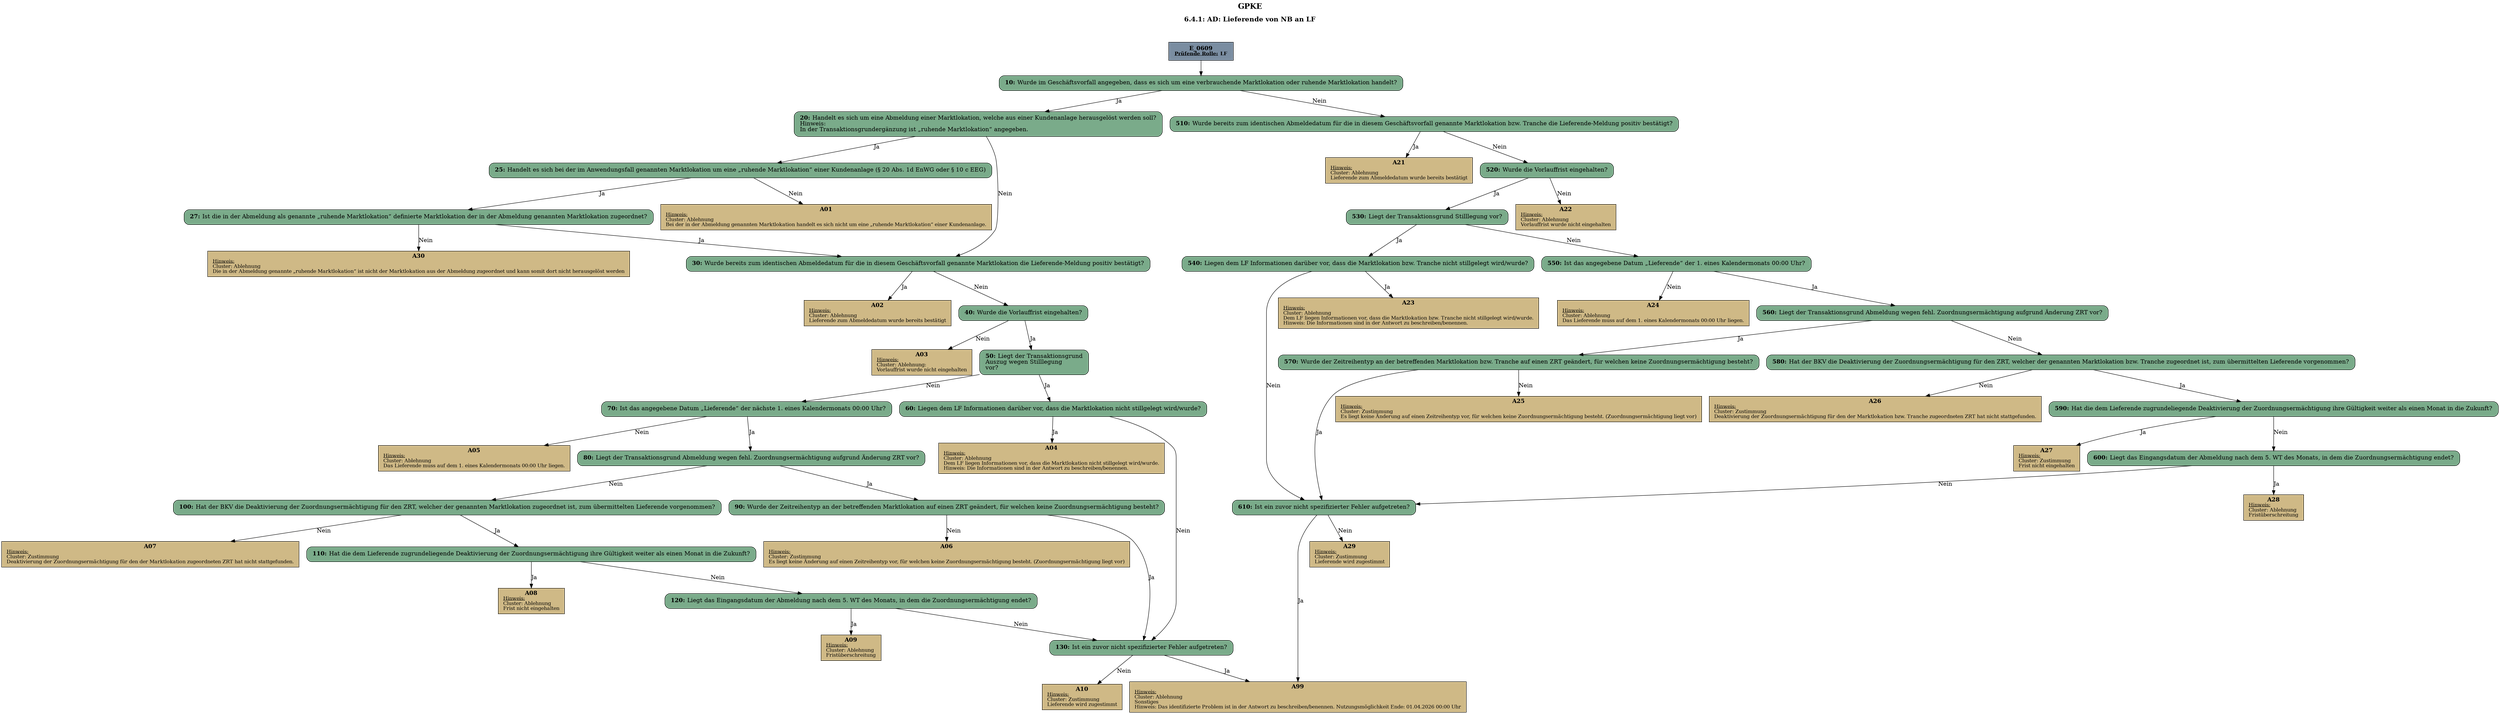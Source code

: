 digraph D {
    labelloc="t";
    label=<<B><FONT POINT-SIZE="18">GPKE</FONT></B><BR/><BR/><B><FONT POINT-SIZE="16">6.4.1: AD: Lieferende von NB an LF</FONT></B><BR/><BR/><BR/><BR/>>;
    "Start" [margin="0.2,0.12", shape=box, style=filled, fillcolor="#7a8da1", label=<<B>E_0609</B><BR align="center"/><FONT point-size="12"><B><U>Prüfende Rolle:</U> LF</B></FONT><BR align="center"/>>];
    "10" [margin="0.2,0.12", shape=box, style="filled,rounded", fillcolor="#7aab8a", label=<<B>10: </B>Wurde im Geschäftsvorfall angegeben, dass es sich um eine verbrauchende Marktlokation oder ruhende Marktlokation handelt?<BR align="left"/>>];
    "20" [margin="0.2,0.12", shape=box, style="filled,rounded", fillcolor="#7aab8a", label=<<B>20: </B>Handelt es sich um eine Abmeldung einer Marktlokation, welche aus einer Kundenanlage herausgelöst werden soll?<BR align="left"/>Hinweis: <BR align="left"/>In der Transaktionsgrundergänzung ist „ruhende Marktlokation“ angegeben.<BR align="left"/>>];
    "25" [margin="0.2,0.12", shape=box, style="filled,rounded", fillcolor="#7aab8a", label=<<B>25: </B>Handelt es sich bei der im Anwendungsfall genannten Marktlokation um eine „ruhende Marktlokation“ einer Kundenanlage (§ 20 Abs. 1d EnWG oder § 10 c EEG)<BR align="left"/>>];
    "A01" [margin="0.17,0.08", shape=box, style=filled, fillcolor="#cfb986", label=<<B>A01</B><BR align="center"/><FONT point-size="12"><U>Hinweis:</U><BR align="left"/>Cluster: Ablehnung<BR align="left"/>Bei der in der Abmeldung genannten Marktlokation handelt es sich nicht um eine „ruhende Marktlokation“ einer Kundenanlage.<BR align="left"/></FONT>>];
    "27" [margin="0.2,0.12", shape=box, style="filled,rounded", fillcolor="#7aab8a", label=<<B>27: </B>Ist die in der Abmeldung als genannte „ruhende Marktlokation“ definierte Marktlokation der in der Abmeldung genannten Marktlokation zugeordnet?<BR align="left"/>>];
    "A30" [margin="0.17,0.08", shape=box, style=filled, fillcolor="#cfb986", label=<<B>A30</B><BR align="center"/><FONT point-size="12"><U>Hinweis:</U><BR align="left"/>Cluster: Ablehnung<BR align="left"/>Die in der Abmeldung genannte „ruhende Marktlokation“ ist nicht der Marktlokation aus der Abmeldung zugeordnet und kann somit dort nicht herausgelöst werden<BR align="left"/></FONT>>];
    "30" [margin="0.2,0.12", shape=box, style="filled,rounded", fillcolor="#7aab8a", label=<<B>30: </B>Wurde bereits zum identischen Abmeldedatum für die in diesem Geschäftsvorfall genannte Marktlokation die Lieferende-Meldung positiv bestätigt?<BR align="left"/>>];
    "A02" [margin="0.17,0.08", shape=box, style=filled, fillcolor="#cfb986", label=<<B>A02</B><BR align="center"/><FONT point-size="12"><U>Hinweis:</U><BR align="left"/>Cluster: Ablehnung<BR align="left"/>Lieferende zum Abmeldedatum wurde bereits bestätigt<BR align="left"/></FONT>>];
    "40" [margin="0.2,0.12", shape=box, style="filled,rounded", fillcolor="#7aab8a", label=<<B>40: </B>Wurde die Vorlauffrist eingehalten?<BR align="left"/>>];
    "A03" [margin="0.17,0.08", shape=box, style=filled, fillcolor="#cfb986", label=<<B>A03</B><BR align="center"/><FONT point-size="12"><U>Hinweis:</U><BR align="left"/>Cluster: Ablehnung:<BR align="left"/>Vorlauffrist wurde nicht eingehalten<BR align="left"/></FONT>>];
    "50" [margin="0.2,0.12", shape=box, style="filled,rounded", fillcolor="#7aab8a", label=<<B>50: </B>Liegt der Transaktionsgrund<BR align="left"/>Auszug wegen Stilllegung<BR align="left"/>vor?<BR align="left"/>>];
    "60" [margin="0.2,0.12", shape=box, style="filled,rounded", fillcolor="#7aab8a", label=<<B>60: </B>Liegen dem LF Informationen darüber vor, dass die Marktlokation nicht stillgelegt wird/wurde?<BR align="left"/>>];
    "A04" [margin="0.17,0.08", shape=box, style=filled, fillcolor="#cfb986", label=<<B>A04</B><BR align="center"/><FONT point-size="12"><U>Hinweis:</U><BR align="left"/>Cluster: Ablehnung<BR align="left"/>Dem LF liegen Informationen vor, dass die Marktlokation nicht stillgelegt wird/wurde.<BR align="left"/>Hinweis: Die Informationen sind in der Antwort zu beschreiben/benennen.<BR align="left"/></FONT>>];
    "70" [margin="0.2,0.12", shape=box, style="filled,rounded", fillcolor="#7aab8a", label=<<B>70: </B>Ist das angegebene Datum „Lieferende“ der nächste 1. eines Kalendermonats 00:00 Uhr?<BR align="left"/>>];
    "A05" [margin="0.17,0.08", shape=box, style=filled, fillcolor="#cfb986", label=<<B>A05</B><BR align="center"/><FONT point-size="12"><U>Hinweis:</U><BR align="left"/>Cluster: Ablehnung<BR align="left"/>Das Lieferende muss auf dem 1. eines Kalendermonats 00:00 Uhr liegen.<BR align="left"/></FONT>>];
    "80" [margin="0.2,0.12", shape=box, style="filled,rounded", fillcolor="#7aab8a", label=<<B>80: </B>Liegt der Transaktionsgrund Abmeldung wegen fehl. Zuordnungsermächtigung aufgrund Änderung ZRT vor?<BR align="left"/>>];
    "90" [margin="0.2,0.12", shape=box, style="filled,rounded", fillcolor="#7aab8a", label=<<B>90: </B>Wurde der Zeitreihentyp an der betreffenden Marktlokation auf einen ZRT geändert, für welchen keine Zuordnungsermächtigung besteht?<BR align="left"/>>];
    "A06" [margin="0.17,0.08", shape=box, style=filled, fillcolor="#cfb986", label=<<B>A06</B><BR align="center"/><FONT point-size="12"><U>Hinweis:</U><BR align="left"/>Cluster: Zustimmung<BR align="left"/>Es liegt keine Änderung auf einen Zeitreihentyp vor, für welchen keine Zuordnungsermächtigung besteht. (Zuordnungsermächtigung liegt vor)<BR align="left"/></FONT>>];
    "100" [margin="0.2,0.12", shape=box, style="filled,rounded", fillcolor="#7aab8a", label=<<B>100: </B>Hat der BKV die Deaktivierung der Zuordnungsermächtigung für den ZRT, welcher der genannten Marktlokation zugeordnet ist, zum übermittelten Lieferende vorgenommen?<BR align="left"/>>];
    "A07" [margin="0.17,0.08", shape=box, style=filled, fillcolor="#cfb986", label=<<B>A07</B><BR align="center"/><FONT point-size="12"><U>Hinweis:</U><BR align="left"/>Cluster: Zustimmung<BR align="left"/>Deaktivierung der Zuordnungsermächtigung für den der Marktlokation zugeordneten ZRT hat nicht stattgefunden.<BR align="left"/></FONT>>];
    "110" [margin="0.2,0.12", shape=box, style="filled,rounded", fillcolor="#7aab8a", label=<<B>110: </B>Hat die dem Lieferende zugrundeliegende Deaktivierung der Zuordnungsermächtigung ihre Gültigkeit weiter als einen Monat in die Zukunft?<BR align="left"/>>];
    "A08" [margin="0.17,0.08", shape=box, style=filled, fillcolor="#cfb986", label=<<B>A08</B><BR align="center"/><FONT point-size="12"><U>Hinweis:</U><BR align="left"/>Cluster: Ablehnung <BR align="left"/>Frist nicht eingehalten<BR align="left"/></FONT>>];
    "120" [margin="0.2,0.12", shape=box, style="filled,rounded", fillcolor="#7aab8a", label=<<B>120: </B>Liegt das Eingangsdatum der Abmeldung nach dem 5. WT des Monats, in dem die Zuordnungsermächtigung endet?<BR align="left"/>>];
    "A09" [margin="0.17,0.08", shape=box, style=filled, fillcolor="#cfb986", label=<<B>A09</B><BR align="center"/><FONT point-size="12"><U>Hinweis:</U><BR align="left"/>Cluster: Ablehnung <BR align="left"/>Fristüberschreitung<BR align="left"/></FONT>>];
    "130" [margin="0.2,0.12", shape=box, style="filled,rounded", fillcolor="#7aab8a", label=<<B>130: </B>Ist ein zuvor nicht spezifizierter Fehler aufgetreten?<BR align="left"/>>];
    "A99" [margin="0.17,0.08", shape=box, style=filled, fillcolor="#cfb986", label=<<B>A99</B><BR align="center"/><FONT point-size="12"><U>Hinweis:</U><BR align="left"/>Cluster: Ablehnung<BR align="left"/>Sonstiges <BR align="left"/>Hinweis: Das identifizierte Problem ist in der Antwort zu beschreiben/benennen. Nutzungsmöglichkeit Ende: 01.04.2026 00:00 Uhr<BR align="left"/></FONT>>];
    "A10" [margin="0.17,0.08", shape=box, style=filled, fillcolor="#cfb986", label=<<B>A10</B><BR align="center"/><FONT point-size="12"><U>Hinweis:</U><BR align="left"/>Cluster: Zustimmung<BR align="left"/>Lieferende wird zugestimmt<BR align="left"/></FONT>>];
    "510" [margin="0.2,0.12", shape=box, style="filled,rounded", fillcolor="#7aab8a", label=<<B>510: </B>Wurde bereits zum identischen Abmeldedatum für die in diesem Geschäftsvorfall genannte Marktlokation bzw. Tranche die Lieferende-Meldung positiv bestätigt?<BR align="left"/>>];
    "A21" [margin="0.17,0.08", shape=box, style=filled, fillcolor="#cfb986", label=<<B>A21</B><BR align="center"/><FONT point-size="12"><U>Hinweis:</U><BR align="left"/>Cluster: Ablehnung<BR align="left"/>Lieferende zum Abmeldedatum wurde bereits bestätigt<BR align="left"/></FONT>>];
    "520" [margin="0.2,0.12", shape=box, style="filled,rounded", fillcolor="#7aab8a", label=<<B>520: </B>Wurde die Vorlauffrist eingehalten?<BR align="left"/>>];
    "A22" [margin="0.17,0.08", shape=box, style=filled, fillcolor="#cfb986", label=<<B>A22</B><BR align="center"/><FONT point-size="12"><U>Hinweis:</U><BR align="left"/>Cluster: Ablehnung<BR align="left"/>Vorlauffrist wurde nicht eingehalten<BR align="left"/></FONT>>];
    "530" [margin="0.2,0.12", shape=box, style="filled,rounded", fillcolor="#7aab8a", label=<<B>530: </B>Liegt der Transaktionsgrund Stilllegung vor?<BR align="left"/>>];
    "540" [margin="0.2,0.12", shape=box, style="filled,rounded", fillcolor="#7aab8a", label=<<B>540: </B>Liegen dem LF Informationen darüber vor, dass die Marktlokation bzw. Tranche nicht stillgelegt wird/wurde?<BR align="left"/>>];
    "A23" [margin="0.17,0.08", shape=box, style=filled, fillcolor="#cfb986", label=<<B>A23</B><BR align="center"/><FONT point-size="12"><U>Hinweis:</U><BR align="left"/>Cluster: Ablehnung<BR align="left"/>Dem LF liegen Informationen vor, dass die Marktlokation bzw. Tranche nicht stillgelegt wird/wurde.<BR align="left"/>Hinweis: Die Informationen sind in der Antwort zu beschreiben/benennen.<BR align="left"/></FONT>>];
    "550" [margin="0.2,0.12", shape=box, style="filled,rounded", fillcolor="#7aab8a", label=<<B>550: </B>Ist das angegebene Datum „Lieferende“ der 1. eines Kalendermonats 00:00 Uhr?<BR align="left"/>>];
    "A24" [margin="0.17,0.08", shape=box, style=filled, fillcolor="#cfb986", label=<<B>A24</B><BR align="center"/><FONT point-size="12"><U>Hinweis:</U><BR align="left"/>Cluster: Ablehnung<BR align="left"/>Das Lieferende muss auf dem 1. eines Kalendermonats 00:00 Uhr liegen.<BR align="left"/></FONT>>];
    "560" [margin="0.2,0.12", shape=box, style="filled,rounded", fillcolor="#7aab8a", label=<<B>560: </B>Liegt der Transaktionsgrund Abmeldung wegen fehl. Zuordnungsermächtigung aufgrund Änderung ZRT vor?<BR align="left"/>>];
    "570" [margin="0.2,0.12", shape=box, style="filled,rounded", fillcolor="#7aab8a", label=<<B>570: </B>Wurde der Zeitreihentyp an der betreffenden Marktlokation bzw. Tranche auf einen ZRT geändert, für welchen keine Zuordnungsermächtigung besteht?<BR align="left"/>>];
    "A25" [margin="0.17,0.08", shape=box, style=filled, fillcolor="#cfb986", label=<<B>A25</B><BR align="center"/><FONT point-size="12"><U>Hinweis:</U><BR align="left"/>Cluster: Zustimmung<BR align="left"/>Es liegt keine Änderung auf einen Zeitreihentyp vor, für welchen keine Zuordnungsermächtigung besteht. (Zuordnungsermächtigung liegt vor)<BR align="left"/></FONT>>];
    "580" [margin="0.2,0.12", shape=box, style="filled,rounded", fillcolor="#7aab8a", label=<<B>580: </B>Hat der BKV die Deaktivierung der Zuordnungsermächtigung für den ZRT, welcher der genannten Marktlokation bzw. Tranche zugeordnet ist, zum übermittelten Lieferende vorgenommen?<BR align="left"/>>];
    "A26" [margin="0.17,0.08", shape=box, style=filled, fillcolor="#cfb986", label=<<B>A26</B><BR align="center"/><FONT point-size="12"><U>Hinweis:</U><BR align="left"/>Cluster: Zustimmung<BR align="left"/>Deaktivierung der Zuordnungsermächtigung für den der Marktlokation bzw. Tranche zugeordneten ZRT hat nicht stattgefunden.<BR align="left"/></FONT>>];
    "590" [margin="0.2,0.12", shape=box, style="filled,rounded", fillcolor="#7aab8a", label=<<B>590: </B>Hat die dem Lieferende zugrundeliegende Deaktivierung der Zuordnungsermächtigung ihre Gültigkeit weiter als einen Monat in die Zukunft?<BR align="left"/>>];
    "A27" [margin="0.17,0.08", shape=box, style=filled, fillcolor="#cfb986", label=<<B>A27</B><BR align="center"/><FONT point-size="12"><U>Hinweis:</U><BR align="left"/>Cluster: Zustimmung <BR align="left"/>Frist nicht eingehalten<BR align="left"/></FONT>>];
    "600" [margin="0.2,0.12", shape=box, style="filled,rounded", fillcolor="#7aab8a", label=<<B>600: </B>Liegt das Eingangsdatum der Abmeldung nach dem 5. WT des Monats, in dem die Zuordnungsermächtigung endet?<BR align="left"/>>];
    "A28" [margin="0.17,0.08", shape=box, style=filled, fillcolor="#cfb986", label=<<B>A28</B><BR align="center"/><FONT point-size="12"><U>Hinweis:</U><BR align="left"/>Cluster: Ablehnung <BR align="left"/>Fristüberschreitung<BR align="left"/></FONT>>];
    "610" [margin="0.2,0.12", shape=box, style="filled,rounded", fillcolor="#7aab8a", label=<<B>610: </B>Ist ein zuvor nicht spezifizierter Fehler aufgetreten?<BR align="left"/>>];
    "A29" [margin="0.17,0.08", shape=box, style=filled, fillcolor="#cfb986", label=<<B>A29</B><BR align="center"/><FONT point-size="12"><U>Hinweis:</U><BR align="left"/>Cluster: Zustimmung<BR align="left"/>Lieferende wird zugestimmt<BR align="left"/></FONT>>];

    "Start" -> "10";
    "10" -> "20" [label="Ja"];
    "10" -> "510" [label="Nein"];
    "20" -> "25" [label="Ja"];
    "20" -> "30" [label="Nein"];
    "25" -> "A01" [label="Nein"];
    "25" -> "27" [label="Ja"];
    "27" -> "A30" [label="Nein"];
    "27" -> "30" [label="Ja"];
    "30" -> "A02" [label="Ja"];
    "30" -> "40" [label="Nein"];
    "40" -> "A03" [label="Nein"];
    "40" -> "50" [label="Ja"];
    "50" -> "60" [label="Ja"];
    "50" -> "70" [label="Nein"];
    "60" -> "A04" [label="Ja"];
    "60" -> "130" [label="Nein"];
    "70" -> "A05" [label="Nein"];
    "70" -> "80" [label="Ja"];
    "80" -> "90" [label="Ja"];
    "80" -> "100" [label="Nein"];
    "90" -> "A06" [label="Nein"];
    "90" -> "130" [label="Ja"];
    "100" -> "A07" [label="Nein"];
    "100" -> "110" [label="Ja"];
    "110" -> "A08" [label="Ja"];
    "110" -> "120" [label="Nein"];
    "120" -> "A09" [label="Ja"];
    "120" -> "130" [label="Nein"];
    "130" -> "A99" [label="Ja"];
    "130" -> "A10" [label="Nein"];
    "510" -> "A21" [label="Ja"];
    "510" -> "520" [label="Nein"];
    "520" -> "A22" [label="Nein"];
    "520" -> "530" [label="Ja"];
    "530" -> "540" [label="Ja"];
    "530" -> "550" [label="Nein"];
    "540" -> "A23" [label="Ja"];
    "540" -> "610" [label="Nein"];
    "550" -> "A24" [label="Nein"];
    "550" -> "560" [label="Ja"];
    "560" -> "570" [label="Ja"];
    "560" -> "580" [label="Nein"];
    "570" -> "A25" [label="Nein"];
    "570" -> "610" [label="Ja"];
    "580" -> "A26" [label="Nein"];
    "580" -> "590" [label="Ja"];
    "590" -> "A27" [label="Ja"];
    "590" -> "600" [label="Nein"];
    "600" -> "A28" [label="Ja"];
    "600" -> "610" [label="Nein"];
    "610" -> "A99" [label="Ja"];
    "610" -> "A29" [label="Nein"];

    bgcolor="transparent";
}